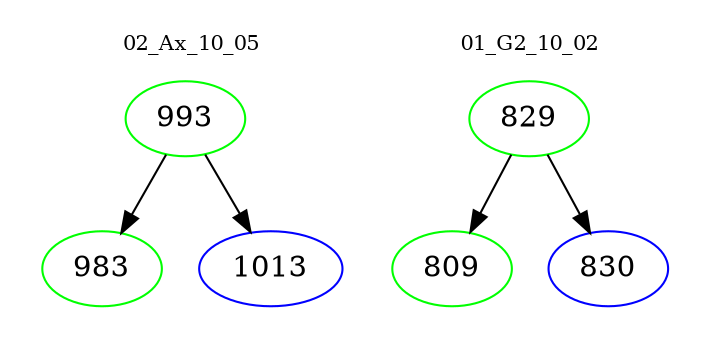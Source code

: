 digraph{
subgraph cluster_0 {
color = white
label = "02_Ax_10_05";
fontsize=10;
T0_993 [label="993", color="green"]
T0_993 -> T0_983 [color="black"]
T0_983 [label="983", color="green"]
T0_993 -> T0_1013 [color="black"]
T0_1013 [label="1013", color="blue"]
}
subgraph cluster_1 {
color = white
label = "01_G2_10_02";
fontsize=10;
T1_829 [label="829", color="green"]
T1_829 -> T1_809 [color="black"]
T1_809 [label="809", color="green"]
T1_829 -> T1_830 [color="black"]
T1_830 [label="830", color="blue"]
}
}
